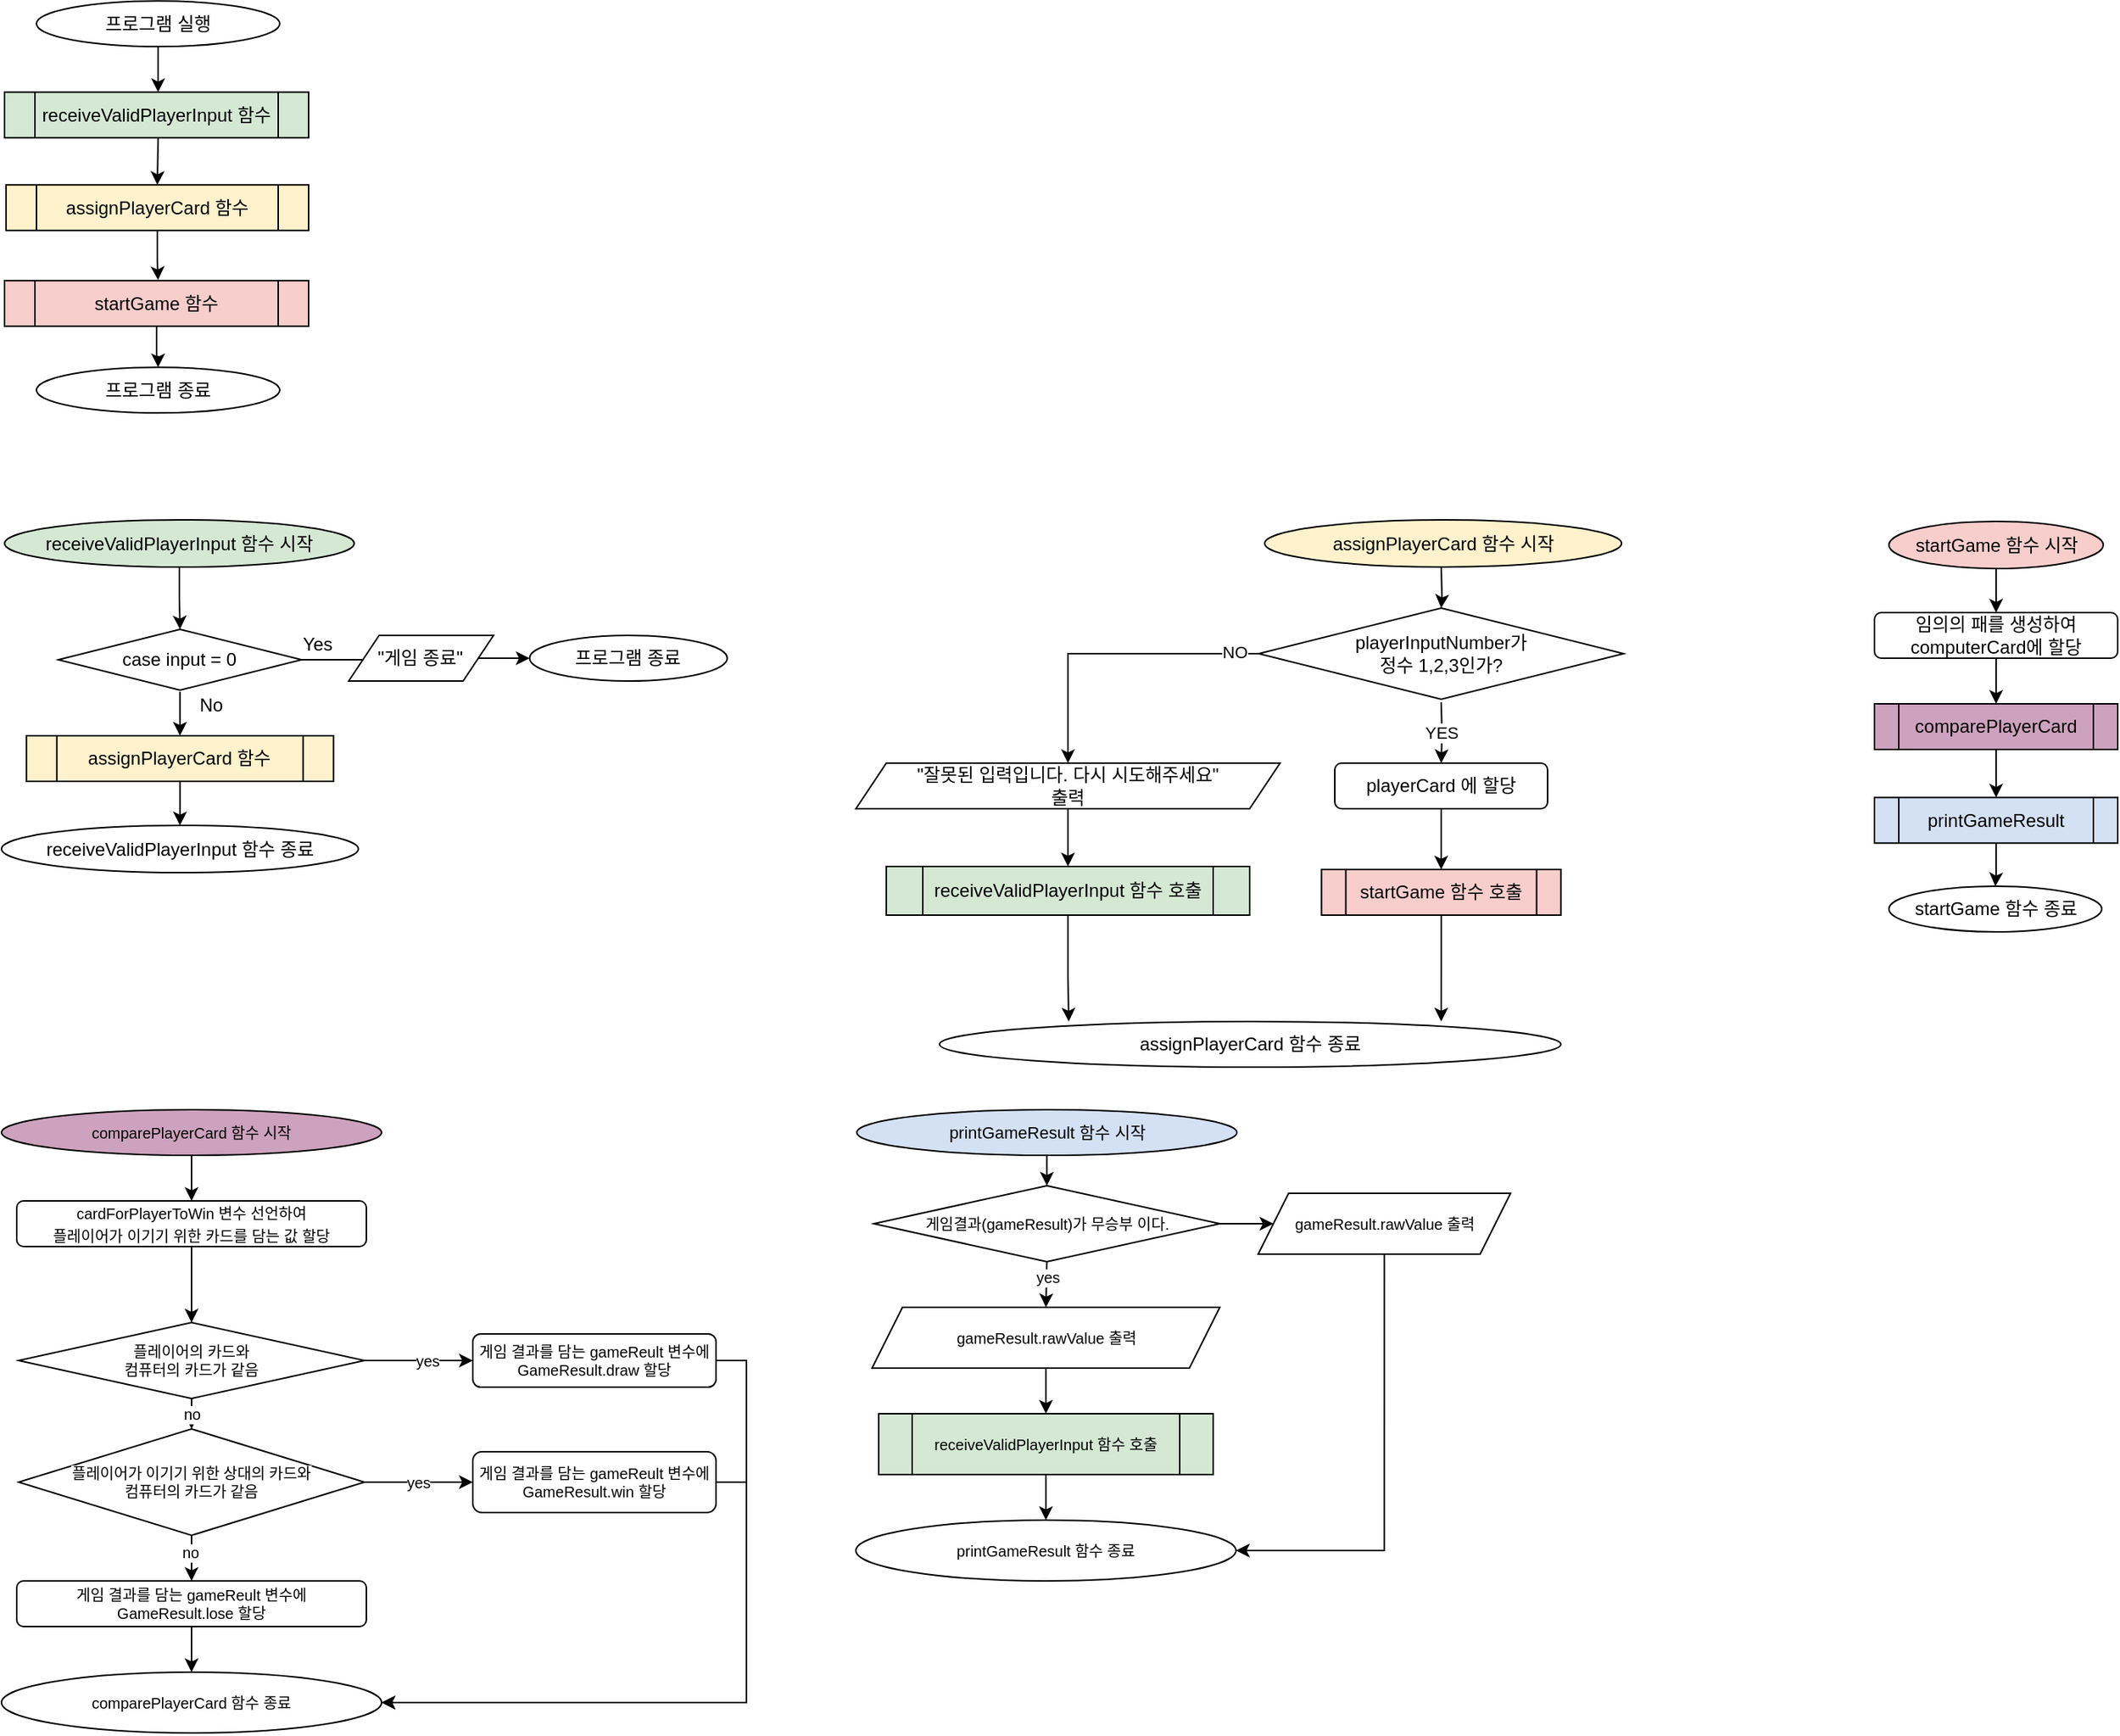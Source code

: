 <mxfile version="15.4.2" type="github"><diagram id="C5RBs43oDa-KdzZeNtuy" name="Page-1"><mxGraphModel dx="712" dy="769" grid="1" gridSize="10" guides="1" tooltips="1" connect="1" arrows="1" fold="1" page="1" pageScale="1" pageWidth="827" pageHeight="1169" math="0" shadow="0"><root><mxCell id="WIyWlLk6GJQsqaUBKTNV-0"/><mxCell id="WIyWlLk6GJQsqaUBKTNV-1" parent="WIyWlLk6GJQsqaUBKTNV-0"/><mxCell id="wrmkeq0CH1wcc1o3O_WX-75" value="" style="edgeStyle=orthogonalEdgeStyle;rounded=0;orthogonalLoop=1;jettySize=auto;html=1;" parent="WIyWlLk6GJQsqaUBKTNV-1" source="wrmkeq0CH1wcc1o3O_WX-0" edge="1"><mxGeometry relative="1" as="geometry"><mxPoint x="141" y="78.63" as="targetPoint"/></mxGeometry></mxCell><mxCell id="wrmkeq0CH1wcc1o3O_WX-0" value="프로그램 실행" style="ellipse;whiteSpace=wrap;html=1;" parent="WIyWlLk6GJQsqaUBKTNV-1" vertex="1"><mxGeometry x="61" y="18.63" width="160" height="30" as="geometry"/></mxCell><mxCell id="wrmkeq0CH1wcc1o3O_WX-12" value="" style="endArrow=classic;html=1;exitX=0.5;exitY=1;exitDx=0;exitDy=0;" parent="WIyWlLk6GJQsqaUBKTNV-1" edge="1"><mxGeometry width="50" height="50" relative="1" as="geometry"><mxPoint x="155.37" y="473" as="sourcePoint"/><mxPoint x="155.37" y="502" as="targetPoint"/><Array as="points"><mxPoint x="155.37" y="487"/></Array></mxGeometry></mxCell><mxCell id="wrmkeq0CH1wcc1o3O_WX-34" value="No" style="text;html=1;strokeColor=none;fillColor=none;align=center;verticalAlign=middle;whiteSpace=wrap;rounded=0;" parent="WIyWlLk6GJQsqaUBKTNV-1" vertex="1"><mxGeometry x="156.37" y="472" width="40" height="20" as="geometry"/></mxCell><mxCell id="wrmkeq0CH1wcc1o3O_WX-35" value="Yes" style="text;html=1;strokeColor=none;fillColor=none;align=center;verticalAlign=middle;whiteSpace=wrap;rounded=0;" parent="WIyWlLk6GJQsqaUBKTNV-1" vertex="1"><mxGeometry x="226.37" y="432" width="40" height="20" as="geometry"/></mxCell><mxCell id="4YcdOAgAo6yyIeXr4xpM-39" value="" style="edgeStyle=orthogonalEdgeStyle;rounded=0;orthogonalLoop=1;jettySize=auto;html=1;" parent="WIyWlLk6GJQsqaUBKTNV-1" source="wrmkeq0CH1wcc1o3O_WX-44" target="wrmkeq0CH1wcc1o3O_WX-53" edge="1"><mxGeometry relative="1" as="geometry"/></mxCell><mxCell id="wrmkeq0CH1wcc1o3O_WX-44" value="case input = 0" style="rhombus;whiteSpace=wrap;html=1;" parent="WIyWlLk6GJQsqaUBKTNV-1" vertex="1"><mxGeometry x="75.37" y="432" width="160" height="40" as="geometry"/></mxCell><mxCell id="wrmkeq0CH1wcc1o3O_WX-53" value="프로그램 종료" style="ellipse;whiteSpace=wrap;html=1;" parent="WIyWlLk6GJQsqaUBKTNV-1" vertex="1"><mxGeometry x="385.37" y="436" width="130" height="30" as="geometry"/></mxCell><mxCell id="9fOu5umkdslqVChfXTIq-39" value="" style="edgeStyle=orthogonalEdgeStyle;rounded=0;orthogonalLoop=1;jettySize=auto;html=1;entryX=0.5;entryY=0;entryDx=0;entryDy=0;" parent="WIyWlLk6GJQsqaUBKTNV-1" target="4YcdOAgAo6yyIeXr4xpM-14" edge="1"><mxGeometry relative="1" as="geometry"><mxPoint x="141" y="108.63" as="sourcePoint"/><mxPoint x="141" y="149.63" as="targetPoint"/></mxGeometry></mxCell><mxCell id="4YcdOAgAo6yyIeXr4xpM-20" value="" style="edgeStyle=orthogonalEdgeStyle;rounded=0;orthogonalLoop=1;jettySize=auto;html=1;entryX=0.505;entryY=-0.011;entryDx=0;entryDy=0;entryPerimeter=0;" parent="WIyWlLk6GJQsqaUBKTNV-1" source="4YcdOAgAo6yyIeXr4xpM-14" target="4YcdOAgAo6yyIeXr4xpM-18" edge="1"><mxGeometry relative="1" as="geometry"><Array as="points"/></mxGeometry></mxCell><mxCell id="4YcdOAgAo6yyIeXr4xpM-14" value="assignPlayerCard 함수" style="shape=process;whiteSpace=wrap;html=1;backgroundOutline=1;fillColor=#FFF2CC;" parent="WIyWlLk6GJQsqaUBKTNV-1" vertex="1"><mxGeometry x="41" y="139.63" width="199" height="30" as="geometry"/></mxCell><mxCell id="4YcdOAgAo6yyIeXr4xpM-17" value="receiveValidPlayerInput 함수" style="shape=process;whiteSpace=wrap;html=1;backgroundOutline=1;fillColor=#D5E8D4;" parent="WIyWlLk6GJQsqaUBKTNV-1" vertex="1"><mxGeometry x="40" y="78.63" width="200" height="30" as="geometry"/></mxCell><mxCell id="4YcdOAgAo6yyIeXr4xpM-30" value="" style="edgeStyle=orthogonalEdgeStyle;rounded=0;orthogonalLoop=1;jettySize=auto;html=1;" parent="WIyWlLk6GJQsqaUBKTNV-1" source="4YcdOAgAo6yyIeXr4xpM-18" target="4YcdOAgAo6yyIeXr4xpM-29" edge="1"><mxGeometry relative="1" as="geometry"/></mxCell><mxCell id="4YcdOAgAo6yyIeXr4xpM-18" value="startGame 함수" style="shape=process;whiteSpace=wrap;html=1;backgroundOutline=1;fillColor=#F8CECC;" parent="WIyWlLk6GJQsqaUBKTNV-1" vertex="1"><mxGeometry x="40" y="202.63" width="200" height="30" as="geometry"/></mxCell><mxCell id="4YcdOAgAo6yyIeXr4xpM-36" value="" style="edgeStyle=orthogonalEdgeStyle;rounded=0;orthogonalLoop=1;jettySize=auto;html=1;" parent="WIyWlLk6GJQsqaUBKTNV-1" source="4YcdOAgAo6yyIeXr4xpM-22" target="4YcdOAgAo6yyIeXr4xpM-24" edge="1"><mxGeometry relative="1" as="geometry"/></mxCell><mxCell id="4YcdOAgAo6yyIeXr4xpM-22" value="임의의 패를 생성하여&lt;br&gt;computerCard에 할당" style="rounded=1;whiteSpace=wrap;html=1;" parent="WIyWlLk6GJQsqaUBKTNV-1" vertex="1"><mxGeometry x="1270" y="421" width="160" height="30" as="geometry"/></mxCell><mxCell id="4YcdOAgAo6yyIeXr4xpM-37" value="" style="edgeStyle=orthogonalEdgeStyle;rounded=0;orthogonalLoop=1;jettySize=auto;html=1;" parent="WIyWlLk6GJQsqaUBKTNV-1" source="4YcdOAgAo6yyIeXr4xpM-24" target="4YcdOAgAo6yyIeXr4xpM-25" edge="1"><mxGeometry relative="1" as="geometry"/></mxCell><mxCell id="4YcdOAgAo6yyIeXr4xpM-24" value="comparePlayerCard" style="shape=process;whiteSpace=wrap;html=1;backgroundOutline=1;fillColor=#CDA2BE;" parent="WIyWlLk6GJQsqaUBKTNV-1" vertex="1"><mxGeometry x="1270" y="481" width="160" height="30" as="geometry"/></mxCell><mxCell id="4YcdOAgAo6yyIeXr4xpM-33" value="" style="edgeStyle=orthogonalEdgeStyle;rounded=0;orthogonalLoop=1;jettySize=auto;html=1;" parent="WIyWlLk6GJQsqaUBKTNV-1" source="4YcdOAgAo6yyIeXr4xpM-25" target="4YcdOAgAo6yyIeXr4xpM-26" edge="1"><mxGeometry relative="1" as="geometry"/></mxCell><mxCell id="4YcdOAgAo6yyIeXr4xpM-25" value="printGameResult" style="shape=process;whiteSpace=wrap;html=1;backgroundOutline=1;fillColor=#D4E1F5;" parent="WIyWlLk6GJQsqaUBKTNV-1" vertex="1"><mxGeometry x="1270" y="542.63" width="160" height="30" as="geometry"/></mxCell><mxCell id="4YcdOAgAo6yyIeXr4xpM-26" value="startGame 함수 종료" style="ellipse;whiteSpace=wrap;html=1;rounded=1;" parent="WIyWlLk6GJQsqaUBKTNV-1" vertex="1"><mxGeometry x="1279.5" y="601" width="140" height="30" as="geometry"/></mxCell><mxCell id="4YcdOAgAo6yyIeXr4xpM-35" value="" style="edgeStyle=orthogonalEdgeStyle;rounded=0;orthogonalLoop=1;jettySize=auto;html=1;" parent="WIyWlLk6GJQsqaUBKTNV-1" source="4YcdOAgAo6yyIeXr4xpM-27" target="4YcdOAgAo6yyIeXr4xpM-22" edge="1"><mxGeometry relative="1" as="geometry"/></mxCell><mxCell id="4YcdOAgAo6yyIeXr4xpM-27" value="startGame 함수 시작" style="ellipse;whiteSpace=wrap;html=1;rounded=1;fillColor=#F8CECC;" parent="WIyWlLk6GJQsqaUBKTNV-1" vertex="1"><mxGeometry x="1279.5" y="361" width="141" height="31" as="geometry"/></mxCell><mxCell id="4YcdOAgAo6yyIeXr4xpM-29" value="프로그램 종료" style="ellipse;whiteSpace=wrap;html=1;" parent="WIyWlLk6GJQsqaUBKTNV-1" vertex="1"><mxGeometry x="61" y="259.63" width="160" height="30" as="geometry"/></mxCell><mxCell id="4YcdOAgAo6yyIeXr4xpM-42" value="" style="edgeStyle=orthogonalEdgeStyle;rounded=0;orthogonalLoop=1;jettySize=auto;html=1;" parent="WIyWlLk6GJQsqaUBKTNV-1" source="4YcdOAgAo6yyIeXr4xpM-38" target="wrmkeq0CH1wcc1o3O_WX-44" edge="1"><mxGeometry relative="1" as="geometry"/></mxCell><mxCell id="4YcdOAgAo6yyIeXr4xpM-38" value="receiveValidPlayerInput 함수 시작" style="ellipse;whiteSpace=wrap;html=1;rounded=1;fillColor=#D5E8D4;" parent="WIyWlLk6GJQsqaUBKTNV-1" vertex="1"><mxGeometry x="40" y="360" width="230" height="31" as="geometry"/></mxCell><mxCell id="4YcdOAgAo6yyIeXr4xpM-43" value="&quot;게임 종료&quot;" style="shape=parallelogram;perimeter=parallelogramPerimeter;whiteSpace=wrap;html=1;fixedSize=1;" parent="WIyWlLk6GJQsqaUBKTNV-1" vertex="1"><mxGeometry x="266.37" y="436" width="95.25" height="30" as="geometry"/></mxCell><mxCell id="4YcdOAgAo6yyIeXr4xpM-45" value="&lt;span&gt;receiveValidPlayerInput 함수 종료&lt;/span&gt;" style="ellipse;whiteSpace=wrap;html=1;" parent="WIyWlLk6GJQsqaUBKTNV-1" vertex="1"><mxGeometry x="38" y="561" width="234.75" height="31" as="geometry"/></mxCell><mxCell id="4YcdOAgAo6yyIeXr4xpM-47" value="" style="edgeStyle=orthogonalEdgeStyle;rounded=0;orthogonalLoop=1;jettySize=auto;html=1;" parent="WIyWlLk6GJQsqaUBKTNV-1" source="4YcdOAgAo6yyIeXr4xpM-46" target="4YcdOAgAo6yyIeXr4xpM-45" edge="1"><mxGeometry relative="1" as="geometry"/></mxCell><mxCell id="4YcdOAgAo6yyIeXr4xpM-46" value="assignPlayerCard 함수" style="shape=process;whiteSpace=wrap;html=1;backgroundOutline=1;fillColor=#FFF2CC;" parent="WIyWlLk6GJQsqaUBKTNV-1" vertex="1"><mxGeometry x="54.37" y="502" width="202" height="30" as="geometry"/></mxCell><mxCell id="TGGsABosinehssmvZG5f-31" value="" style="edgeStyle=orthogonalEdgeStyle;rounded=0;orthogonalLoop=1;jettySize=auto;html=1;" parent="WIyWlLk6GJQsqaUBKTNV-1" target="TGGsABosinehssmvZG5f-21" edge="1"><mxGeometry relative="1" as="geometry"><mxPoint x="985" y="390" as="sourcePoint"/></mxGeometry></mxCell><mxCell id="TGGsABosinehssmvZG5f-18" value="" style="edgeStyle=orthogonalEdgeStyle;rounded=0;orthogonalLoop=1;jettySize=auto;html=1;entryX=0.5;entryY=0;entryDx=0;entryDy=0;exitX=0;exitY=0.5;exitDx=0;exitDy=0;" parent="WIyWlLk6GJQsqaUBKTNV-1" source="TGGsABosinehssmvZG5f-21" target="TGGsABosinehssmvZG5f-23" edge="1"><mxGeometry relative="1" as="geometry"><mxPoint x="725" y="488" as="targetPoint"/></mxGeometry></mxCell><mxCell id="TGGsABosinehssmvZG5f-19" value="NO" style="edgeLabel;html=1;align=center;verticalAlign=middle;resizable=0;points=[];" parent="TGGsABosinehssmvZG5f-18" vertex="1" connectable="0"><mxGeometry x="-0.84" y="-1" relative="1" as="geometry"><mxPoint as="offset"/></mxGeometry></mxCell><mxCell id="TGGsABosinehssmvZG5f-20" value="YES" style="edgeStyle=orthogonalEdgeStyle;rounded=0;orthogonalLoop=1;jettySize=auto;html=1;entryX=0.5;entryY=0;entryDx=0;entryDy=0;" parent="WIyWlLk6GJQsqaUBKTNV-1" target="TGGsABosinehssmvZG5f-27" edge="1"><mxGeometry relative="1" as="geometry"><mxPoint x="985" y="558" as="targetPoint"/><mxPoint x="985" y="480" as="sourcePoint"/></mxGeometry></mxCell><mxCell id="TGGsABosinehssmvZG5f-21" value="playerInputNumber가 &lt;br&gt;정수 1,2,3인가?" style="rhombus;whiteSpace=wrap;html=1;strokeColor=#000000;" parent="WIyWlLk6GJQsqaUBKTNV-1" vertex="1"><mxGeometry x="865" y="418" width="240" height="60" as="geometry"/></mxCell><mxCell id="TGGsABosinehssmvZG5f-22" value="" style="edgeStyle=orthogonalEdgeStyle;rounded=0;orthogonalLoop=1;jettySize=auto;html=1;entryX=0.5;entryY=0;entryDx=0;entryDy=0;" parent="WIyWlLk6GJQsqaUBKTNV-1" source="TGGsABosinehssmvZG5f-23" target="TGGsABosinehssmvZG5f-25" edge="1"><mxGeometry relative="1" as="geometry"><mxPoint x="744" y="668" as="targetPoint"/></mxGeometry></mxCell><mxCell id="TGGsABosinehssmvZG5f-23" value="&quot;잘못된 입력입니다. 다시 시도해주세요&quot;&lt;br&gt;출력" style="shape=parallelogram;perimeter=parallelogramPerimeter;whiteSpace=wrap;html=1;fixedSize=1;strokeColor=#000000;" parent="WIyWlLk6GJQsqaUBKTNV-1" vertex="1"><mxGeometry x="600" y="520" width="279" height="30" as="geometry"/></mxCell><mxCell id="TGGsABosinehssmvZG5f-36" value="" style="edgeStyle=orthogonalEdgeStyle;rounded=0;orthogonalLoop=1;jettySize=auto;html=1;" parent="WIyWlLk6GJQsqaUBKTNV-1" source="TGGsABosinehssmvZG5f-25" edge="1"><mxGeometry relative="1" as="geometry"><mxPoint x="740" y="690" as="targetPoint"/><Array as="points"><mxPoint x="740" y="660"/><mxPoint x="740" y="660"/></Array></mxGeometry></mxCell><mxCell id="TGGsABosinehssmvZG5f-25" value="receiveValidPlayerInput 함수 호출" style="shape=process;whiteSpace=wrap;html=1;backgroundOutline=1;strokeColor=#000000;fillColor=#D5E8D4;" parent="WIyWlLk6GJQsqaUBKTNV-1" vertex="1"><mxGeometry x="620" y="588" width="239" height="32" as="geometry"/></mxCell><mxCell id="TGGsABosinehssmvZG5f-26" value="" style="edgeStyle=orthogonalEdgeStyle;rounded=0;orthogonalLoop=1;jettySize=auto;html=1;entryX=0.5;entryY=0;entryDx=0;entryDy=0;" parent="WIyWlLk6GJQsqaUBKTNV-1" source="TGGsABosinehssmvZG5f-27" target="TGGsABosinehssmvZG5f-29" edge="1"><mxGeometry relative="1" as="geometry"><mxPoint x="985" y="698" as="targetPoint"/></mxGeometry></mxCell><mxCell id="TGGsABosinehssmvZG5f-27" value="playerCard 에 할당" style="rounded=1;whiteSpace=wrap;html=1;strokeColor=#000000;" parent="WIyWlLk6GJQsqaUBKTNV-1" vertex="1"><mxGeometry x="915" y="520" width="140" height="30" as="geometry"/></mxCell><mxCell id="TGGsABosinehssmvZG5f-35" value="" style="edgeStyle=orthogonalEdgeStyle;rounded=0;orthogonalLoop=1;jettySize=auto;html=1;" parent="WIyWlLk6GJQsqaUBKTNV-1" source="TGGsABosinehssmvZG5f-29" edge="1"><mxGeometry relative="1" as="geometry"><mxPoint x="985" y="690" as="targetPoint"/></mxGeometry></mxCell><mxCell id="TGGsABosinehssmvZG5f-29" value="startGame 함수 호출" style="shape=process;whiteSpace=wrap;html=1;backgroundOutline=1;strokeColor=#000000;fillColor=#F8CECC;" parent="WIyWlLk6GJQsqaUBKTNV-1" vertex="1"><mxGeometry x="906.25" y="590" width="157.5" height="30" as="geometry"/></mxCell><mxCell id="TGGsABosinehssmvZG5f-30" value="assignPlayerCard 함수 종료" style="ellipse;whiteSpace=wrap;html=1;strokeColor=#000000;" parent="WIyWlLk6GJQsqaUBKTNV-1" vertex="1"><mxGeometry x="655" y="690" width="408.75" height="30" as="geometry"/></mxCell><mxCell id="TGGsABosinehssmvZG5f-32" value="assignPlayerCard 함수 시작" style="ellipse;whiteSpace=wrap;html=1;fillColor=#FFF2CC;" parent="WIyWlLk6GJQsqaUBKTNV-1" vertex="1"><mxGeometry x="868.88" y="360" width="234.75" height="31" as="geometry"/></mxCell><mxCell id="TGGsABosinehssmvZG5f-37" style="edgeStyle=orthogonalEdgeStyle;rounded=0;orthogonalLoop=1;jettySize=auto;html=1;exitX=0.5;exitY=1;exitDx=0;exitDy=0;fontSize=10;fontColor=#000000;" parent="WIyWlLk6GJQsqaUBKTNV-1" source="TGGsABosinehssmvZG5f-38" target="TGGsABosinehssmvZG5f-40" edge="1"><mxGeometry relative="1" as="geometry"/></mxCell><mxCell id="TGGsABosinehssmvZG5f-38" value="&lt;span style=&quot;font-size: 10px&quot;&gt;comparePlayerCard 함수 시작&lt;/span&gt;" style="ellipse;whiteSpace=wrap;html=1;fillColor=#CDA2BE;" parent="WIyWlLk6GJQsqaUBKTNV-1" vertex="1"><mxGeometry x="38" y="748" width="250" height="30" as="geometry"/></mxCell><mxCell id="TGGsABosinehssmvZG5f-39" style="edgeStyle=orthogonalEdgeStyle;rounded=0;orthogonalLoop=1;jettySize=auto;html=1;exitX=0.5;exitY=1;exitDx=0;exitDy=0;entryX=0.5;entryY=0;entryDx=0;entryDy=0;fontSize=10;fontColor=#000000;" parent="WIyWlLk6GJQsqaUBKTNV-1" source="TGGsABosinehssmvZG5f-40" target="TGGsABosinehssmvZG5f-44" edge="1"><mxGeometry relative="1" as="geometry"/></mxCell><mxCell id="TGGsABosinehssmvZG5f-40" value="&lt;span style=&quot;font-size: 10px&quot;&gt;cardForPlayerToWin 변수 선언하여 &lt;br&gt;플레이어가 이기기 위한 카드를 담는 값 할당&lt;/span&gt;" style="rounded=1;whiteSpace=wrap;html=1;fontSize=12;fontColor=#000000;" parent="WIyWlLk6GJQsqaUBKTNV-1" vertex="1"><mxGeometry x="48" y="808" width="230" height="30" as="geometry"/></mxCell><mxCell id="TGGsABosinehssmvZG5f-41" style="edgeStyle=orthogonalEdgeStyle;rounded=0;orthogonalLoop=1;jettySize=auto;html=1;exitX=1;exitY=0.5;exitDx=0;exitDy=0;fontSize=10;fontColor=#000000;" parent="WIyWlLk6GJQsqaUBKTNV-1" source="TGGsABosinehssmvZG5f-44" target="TGGsABosinehssmvZG5f-46" edge="1"><mxGeometry relative="1" as="geometry"/></mxCell><mxCell id="TGGsABosinehssmvZG5f-42" value="yes" style="edgeLabel;html=1;align=center;verticalAlign=middle;resizable=0;points=[];fontSize=10;fontColor=#000000;" parent="TGGsABosinehssmvZG5f-41" vertex="1" connectable="0"><mxGeometry x="-0.387" y="-2" relative="1" as="geometry"><mxPoint x="19" y="-2" as="offset"/></mxGeometry></mxCell><mxCell id="TGGsABosinehssmvZG5f-43" value="no" style="edgeStyle=orthogonalEdgeStyle;rounded=0;orthogonalLoop=1;jettySize=auto;html=1;exitX=0.5;exitY=1;exitDx=0;exitDy=0;entryX=0.5;entryY=0;entryDx=0;entryDy=0;fontSize=10;fontColor=#000000;" parent="WIyWlLk6GJQsqaUBKTNV-1" source="TGGsABosinehssmvZG5f-44" target="TGGsABosinehssmvZG5f-50" edge="1"><mxGeometry relative="1" as="geometry"/></mxCell><mxCell id="TGGsABosinehssmvZG5f-44" value="플레이어의 카드와 &lt;br&gt;컴퓨터의 카드가 같음" style="rhombus;whiteSpace=wrap;html=1;fontSize=10;fontColor=#000000;" parent="WIyWlLk6GJQsqaUBKTNV-1" vertex="1"><mxGeometry x="49.25" y="888" width="227.5" height="50" as="geometry"/></mxCell><mxCell id="TGGsABosinehssmvZG5f-45" style="edgeStyle=orthogonalEdgeStyle;rounded=0;orthogonalLoop=1;jettySize=auto;html=1;exitX=1;exitY=0.5;exitDx=0;exitDy=0;fontSize=10;fontColor=#000000;" parent="WIyWlLk6GJQsqaUBKTNV-1" source="TGGsABosinehssmvZG5f-46" target="TGGsABosinehssmvZG5f-55" edge="1"><mxGeometry relative="1" as="geometry"><Array as="points"><mxPoint x="528" y="913"/><mxPoint x="528" y="1138"/></Array></mxGeometry></mxCell><mxCell id="TGGsABosinehssmvZG5f-46" value="게임 결과를 담는 gameReult 변수에 GameResult.draw 할당" style="rounded=1;whiteSpace=wrap;html=1;fontSize=10;fontColor=#000000;" parent="WIyWlLk6GJQsqaUBKTNV-1" vertex="1"><mxGeometry x="348" y="895.5" width="160" height="35" as="geometry"/></mxCell><mxCell id="TGGsABosinehssmvZG5f-47" style="edgeStyle=orthogonalEdgeStyle;rounded=0;orthogonalLoop=1;jettySize=auto;html=1;exitX=0.5;exitY=1;exitDx=0;exitDy=0;entryX=0.5;entryY=0;entryDx=0;entryDy=0;fontSize=10;fontColor=#000000;" parent="WIyWlLk6GJQsqaUBKTNV-1" source="TGGsABosinehssmvZG5f-50" target="TGGsABosinehssmvZG5f-54" edge="1"><mxGeometry relative="1" as="geometry"><mxPoint x="163" y="1128" as="targetPoint"/></mxGeometry></mxCell><mxCell id="TGGsABosinehssmvZG5f-48" value="no" style="edgeLabel;html=1;align=center;verticalAlign=middle;resizable=0;points=[];fontSize=10;fontColor=#000000;" parent="TGGsABosinehssmvZG5f-47" vertex="1" connectable="0"><mxGeometry x="-0.3" y="-1" relative="1" as="geometry"><mxPoint as="offset"/></mxGeometry></mxCell><mxCell id="TGGsABosinehssmvZG5f-49" value="yes" style="edgeStyle=orthogonalEdgeStyle;rounded=0;orthogonalLoop=1;jettySize=auto;html=1;exitX=1;exitY=0.5;exitDx=0;exitDy=0;entryX=0;entryY=0.5;entryDx=0;entryDy=0;fontSize=10;fontColor=#000000;" parent="WIyWlLk6GJQsqaUBKTNV-1" source="TGGsABosinehssmvZG5f-50" target="TGGsABosinehssmvZG5f-52" edge="1"><mxGeometry relative="1" as="geometry"/></mxCell><mxCell id="TGGsABosinehssmvZG5f-50" value="&lt;font face=&quot;menlo&quot;&gt;&lt;span style=&quot;background-color: rgb(255 , 255 , 255)&quot;&gt;플레이어가 이기기 위한 상대의 카드와&lt;br&gt;컴퓨터의 카드가 같음&lt;br&gt;&lt;/span&gt;&lt;/font&gt;" style="rhombus;whiteSpace=wrap;html=1;fontSize=10;fontColor=#000000;" parent="WIyWlLk6GJQsqaUBKTNV-1" vertex="1"><mxGeometry x="49.25" y="958" width="227.5" height="70" as="geometry"/></mxCell><mxCell id="TGGsABosinehssmvZG5f-51" style="edgeStyle=orthogonalEdgeStyle;rounded=0;orthogonalLoop=1;jettySize=auto;html=1;exitX=1;exitY=0.5;exitDx=0;exitDy=0;entryX=1;entryY=0.5;entryDx=0;entryDy=0;fontSize=10;fontColor=#000000;" parent="WIyWlLk6GJQsqaUBKTNV-1" source="TGGsABosinehssmvZG5f-52" target="TGGsABosinehssmvZG5f-55" edge="1"><mxGeometry relative="1" as="geometry"><Array as="points"><mxPoint x="528" y="993"/><mxPoint x="528" y="1138"/></Array></mxGeometry></mxCell><mxCell id="TGGsABosinehssmvZG5f-52" value="게임 결과를 담는 gameReult 변수에 GameResult.win 할당" style="rounded=1;whiteSpace=wrap;html=1;fontSize=10;fontColor=#000000;" parent="WIyWlLk6GJQsqaUBKTNV-1" vertex="1"><mxGeometry x="348" y="973" width="160" height="40" as="geometry"/></mxCell><mxCell id="TGGsABosinehssmvZG5f-53" style="edgeStyle=orthogonalEdgeStyle;rounded=0;orthogonalLoop=1;jettySize=auto;html=1;exitX=0.5;exitY=1;exitDx=0;exitDy=0;entryX=0.5;entryY=0;entryDx=0;entryDy=0;fontSize=10;fontColor=#000000;" parent="WIyWlLk6GJQsqaUBKTNV-1" source="TGGsABosinehssmvZG5f-54" target="TGGsABosinehssmvZG5f-55" edge="1"><mxGeometry relative="1" as="geometry"/></mxCell><mxCell id="TGGsABosinehssmvZG5f-54" value="게임 결과를 담는 gameReult 변수에 &lt;br&gt;GameResult.lose 할당" style="rounded=1;whiteSpace=wrap;html=1;fontSize=10;fontColor=#000000;" parent="WIyWlLk6GJQsqaUBKTNV-1" vertex="1"><mxGeometry x="48" y="1058" width="230" height="30" as="geometry"/></mxCell><mxCell id="TGGsABosinehssmvZG5f-55" value="&lt;span style=&quot;font-size: 10px&quot;&gt;comparePlayerCard 함수 종료&lt;/span&gt;" style="ellipse;whiteSpace=wrap;html=1;" parent="WIyWlLk6GJQsqaUBKTNV-1" vertex="1"><mxGeometry x="38" y="1118" width="250" height="40" as="geometry"/></mxCell><mxCell id="TGGsABosinehssmvZG5f-56" style="edgeStyle=orthogonalEdgeStyle;rounded=0;orthogonalLoop=1;jettySize=auto;html=1;exitX=0.5;exitY=1;exitDx=0;exitDy=0;entryX=0.5;entryY=0;entryDx=0;entryDy=0;fontSize=10;fontColor=#000000;" parent="WIyWlLk6GJQsqaUBKTNV-1" source="TGGsABosinehssmvZG5f-57" target="TGGsABosinehssmvZG5f-61" edge="1"><mxGeometry relative="1" as="geometry"/></mxCell><mxCell id="TGGsABosinehssmvZG5f-57" value="&lt;font style=&quot;font-size: 11px&quot;&gt;printGameResult 함수 시작&lt;/font&gt;" style="ellipse;whiteSpace=wrap;html=1;fillColor=#D4E1F5;" parent="WIyWlLk6GJQsqaUBKTNV-1" vertex="1"><mxGeometry x="600.62" y="748" width="250" height="30" as="geometry"/></mxCell><mxCell id="TGGsABosinehssmvZG5f-58" style="edgeStyle=orthogonalEdgeStyle;rounded=0;orthogonalLoop=1;jettySize=auto;html=1;exitX=0.5;exitY=1;exitDx=0;exitDy=0;entryX=0.5;entryY=0;entryDx=0;entryDy=0;fontSize=10;fontColor=#000000;" parent="WIyWlLk6GJQsqaUBKTNV-1" source="TGGsABosinehssmvZG5f-61" target="TGGsABosinehssmvZG5f-63" edge="1"><mxGeometry relative="1" as="geometry"/></mxCell><mxCell id="TGGsABosinehssmvZG5f-59" value="yes" style="edgeLabel;html=1;align=center;verticalAlign=middle;resizable=0;points=[];fontSize=10;fontColor=#000000;" parent="TGGsABosinehssmvZG5f-58" vertex="1" connectable="0"><mxGeometry x="-0.36" y="1" relative="1" as="geometry"><mxPoint as="offset"/></mxGeometry></mxCell><mxCell id="TGGsABosinehssmvZG5f-60" style="edgeStyle=orthogonalEdgeStyle;rounded=0;orthogonalLoop=1;jettySize=auto;html=1;exitX=1;exitY=0.5;exitDx=0;exitDy=0;entryX=0;entryY=0.5;entryDx=0;entryDy=0;fontSize=10;fontColor=#000000;" parent="WIyWlLk6GJQsqaUBKTNV-1" source="TGGsABosinehssmvZG5f-61" target="TGGsABosinehssmvZG5f-65" edge="1"><mxGeometry relative="1" as="geometry"/></mxCell><mxCell id="TGGsABosinehssmvZG5f-61" value="게임결과(gameResult)가 무승부 이다." style="rhombus;whiteSpace=wrap;html=1;fontSize=10;fontColor=#000000;" parent="WIyWlLk6GJQsqaUBKTNV-1" vertex="1"><mxGeometry x="611.87" y="798" width="227.5" height="50" as="geometry"/></mxCell><mxCell id="TGGsABosinehssmvZG5f-62" style="edgeStyle=orthogonalEdgeStyle;rounded=0;orthogonalLoop=1;jettySize=auto;html=1;exitX=0.5;exitY=1;exitDx=0;exitDy=0;entryX=0.5;entryY=0;entryDx=0;entryDy=0;fontSize=10;fontColor=#000000;" parent="WIyWlLk6GJQsqaUBKTNV-1" source="TGGsABosinehssmvZG5f-63" target="TGGsABosinehssmvZG5f-67" edge="1"><mxGeometry relative="1" as="geometry"/></mxCell><mxCell id="TGGsABosinehssmvZG5f-63" value="gameResult.rawValue 출력" style="shape=parallelogram;perimeter=parallelogramPerimeter;whiteSpace=wrap;html=1;fixedSize=1;fontSize=10;fontColor=#000000;" parent="WIyWlLk6GJQsqaUBKTNV-1" vertex="1"><mxGeometry x="610.62" y="878" width="228.75" height="40" as="geometry"/></mxCell><mxCell id="TGGsABosinehssmvZG5f-64" style="edgeStyle=orthogonalEdgeStyle;rounded=0;orthogonalLoop=1;jettySize=auto;html=1;exitX=0.5;exitY=1;exitDx=0;exitDy=0;entryX=1;entryY=0.5;entryDx=0;entryDy=0;fontSize=10;fontColor=#000000;" parent="WIyWlLk6GJQsqaUBKTNV-1" source="TGGsABosinehssmvZG5f-65" target="TGGsABosinehssmvZG5f-68" edge="1"><mxGeometry relative="1" as="geometry"/></mxCell><mxCell id="TGGsABosinehssmvZG5f-65" value="gameResult.rawValue 출력" style="shape=parallelogram;perimeter=parallelogramPerimeter;whiteSpace=wrap;html=1;fixedSize=1;fontSize=10;fontColor=#000000;" parent="WIyWlLk6GJQsqaUBKTNV-1" vertex="1"><mxGeometry x="864.62" y="803" width="166" height="40" as="geometry"/></mxCell><mxCell id="TGGsABosinehssmvZG5f-66" style="edgeStyle=orthogonalEdgeStyle;rounded=0;orthogonalLoop=1;jettySize=auto;html=1;exitX=0.5;exitY=1;exitDx=0;exitDy=0;entryX=0.5;entryY=0;entryDx=0;entryDy=0;fontSize=10;fontColor=#000000;" parent="WIyWlLk6GJQsqaUBKTNV-1" source="TGGsABosinehssmvZG5f-67" target="TGGsABosinehssmvZG5f-68" edge="1"><mxGeometry relative="1" as="geometry"/></mxCell><mxCell id="TGGsABosinehssmvZG5f-67" value="receiveValidPlayerInput 함수 호출" style="shape=process;whiteSpace=wrap;html=1;backgroundOutline=1;fontSize=10;fontColor=#000000;fillColor=#D5E8D4;" parent="WIyWlLk6GJQsqaUBKTNV-1" vertex="1"><mxGeometry x="615" y="948" width="220" height="40" as="geometry"/></mxCell><mxCell id="TGGsABosinehssmvZG5f-68" value="&lt;span style=&quot;font-size: 10px&quot;&gt;printGameResult 함수 종료&lt;/span&gt;" style="ellipse;whiteSpace=wrap;html=1;" parent="WIyWlLk6GJQsqaUBKTNV-1" vertex="1"><mxGeometry x="600" y="1018" width="250" height="40" as="geometry"/></mxCell></root></mxGraphModel></diagram></mxfile>